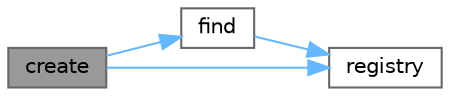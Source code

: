 digraph "create"
{
 // LATEX_PDF_SIZE
  bgcolor="transparent";
  edge [fontname=Helvetica,fontsize=10,labelfontname=Helvetica,labelfontsize=10];
  node [fontname=Helvetica,fontsize=10,shape=box,height=0.2,width=0.4];
  rankdir="LR";
  Node1 [id="Node000001",label="create",height=0.2,width=0.4,color="gray40", fillcolor="grey60", style="filled", fontcolor="black",tooltip="Create a new instance of the registered operation."];
  Node1 -> Node2 [id="edge1_Node000001_Node000002",color="steelblue1",style="solid",tooltip=" "];
  Node2 [id="Node000002",label="find",height=0.2,width=0.4,color="grey40", fillcolor="white", style="filled",URL="$classmexplus_1_1_operation_factory.html#a33fbe59ee42c7aac10db4c68e99256ca",tooltip=" "];
  Node2 -> Node3 [id="edge2_Node000002_Node000003",color="steelblue1",style="solid",tooltip=" "];
  Node3 [id="Node000003",label="registry",height=0.2,width=0.4,color="grey40", fillcolor="white", style="filled",URL="$classmexplus_1_1_operation_factory.html#af11bbec7ede0344ea15c18a2ad96108a",tooltip="Obtain a pointer to the registration table."];
  Node1 -> Node3 [id="edge3_Node000001_Node000003",color="steelblue1",style="solid",tooltip=" "];
}
